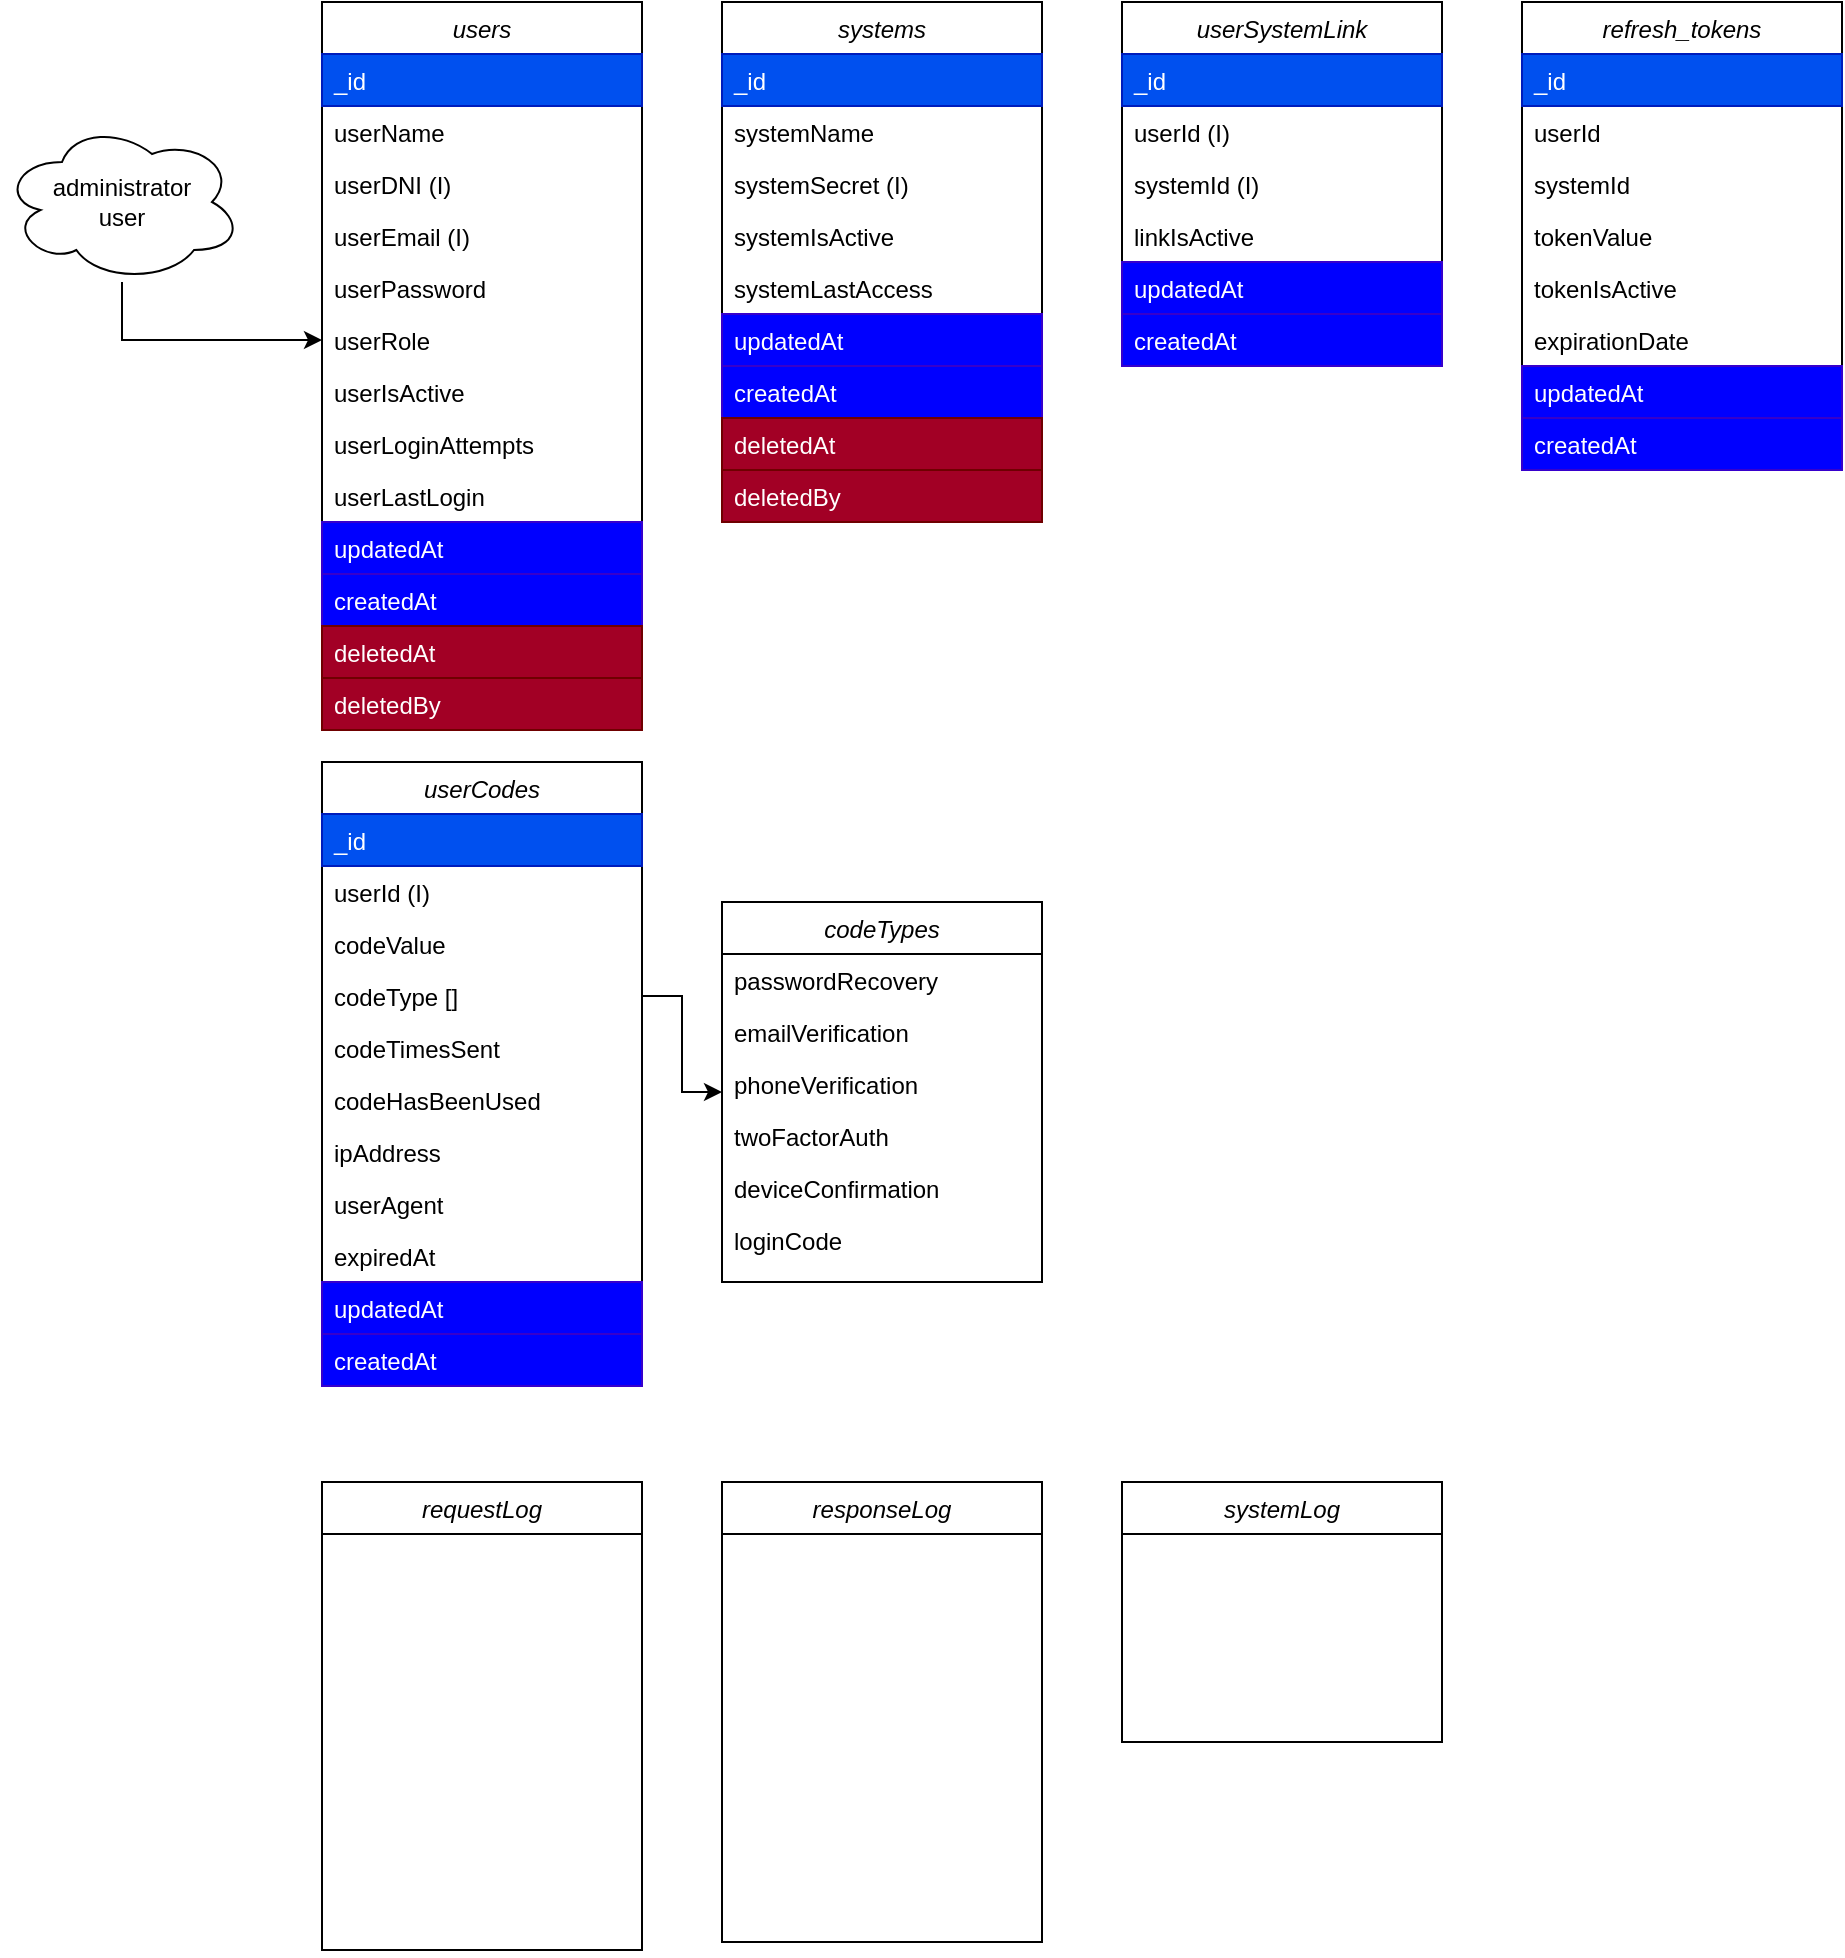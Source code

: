 <mxfile version="26.2.2">
  <diagram name="New_archi_middleware_mode" id="B5FEclumF_esDoF460Zh">
    <mxGraphModel dx="3321" dy="841" grid="1" gridSize="10" guides="1" tooltips="1" connect="1" arrows="1" fold="1" page="1" pageScale="1" pageWidth="827" pageHeight="1169" math="0" shadow="0">
      <root>
        <mxCell id="En01VGNGZU2KzL66Ub4Z-0" />
        <mxCell id="En01VGNGZU2KzL66Ub4Z-1" parent="En01VGNGZU2KzL66Ub4Z-0" />
        <mxCell id="En01VGNGZU2KzL66Ub4Z-108" value="users" style="swimlane;fontStyle=2;align=center;verticalAlign=top;childLayout=stackLayout;horizontal=1;startSize=26;horizontalStack=0;resizeParent=1;resizeLast=0;collapsible=1;marginBottom=0;rounded=0;shadow=0;strokeWidth=1;" parent="En01VGNGZU2KzL66Ub4Z-1" vertex="1">
          <mxGeometry x="-800" y="30" width="160" height="364" as="geometry">
            <mxRectangle x="230" y="140" width="160" height="26" as="alternateBounds" />
          </mxGeometry>
        </mxCell>
        <mxCell id="sSAQ55KJhjoKUr9IYTvO-11" value="_id" style="text;align=left;verticalAlign=top;spacingLeft=4;spacingRight=4;overflow=hidden;rotatable=0;points=[[0,0.5],[1,0.5]];portConstraint=eastwest;fillColor=#0050ef;fontColor=#ffffff;strokeColor=#001DBC;" parent="En01VGNGZU2KzL66Ub4Z-108" vertex="1">
          <mxGeometry y="26" width="160" height="26" as="geometry" />
        </mxCell>
        <mxCell id="En01VGNGZU2KzL66Ub4Z-110" value="userName" style="text;align=left;verticalAlign=top;spacingLeft=4;spacingRight=4;overflow=hidden;rotatable=0;points=[[0,0.5],[1,0.5]];portConstraint=eastwest;rounded=0;shadow=0;html=0;" parent="En01VGNGZU2KzL66Ub4Z-108" vertex="1">
          <mxGeometry y="52" width="160" height="26" as="geometry" />
        </mxCell>
        <mxCell id="En01VGNGZU2KzL66Ub4Z-111" value="userDNI (I)" style="text;align=left;verticalAlign=top;spacingLeft=4;spacingRight=4;overflow=hidden;rotatable=0;points=[[0,0.5],[1,0.5]];portConstraint=eastwest;rounded=0;shadow=0;html=0;" parent="En01VGNGZU2KzL66Ub4Z-108" vertex="1">
          <mxGeometry y="78" width="160" height="26" as="geometry" />
        </mxCell>
        <mxCell id="sSAQ55KJhjoKUr9IYTvO-130" value="userEmail (I)" style="text;align=left;verticalAlign=top;spacingLeft=4;spacingRight=4;overflow=hidden;rotatable=0;points=[[0,0.5],[1,0.5]];portConstraint=eastwest;rounded=0;shadow=0;html=0;" parent="En01VGNGZU2KzL66Ub4Z-108" vertex="1">
          <mxGeometry y="104" width="160" height="26" as="geometry" />
        </mxCell>
        <mxCell id="En01VGNGZU2KzL66Ub4Z-112" value="userPassword" style="text;align=left;verticalAlign=top;spacingLeft=4;spacingRight=4;overflow=hidden;rotatable=0;points=[[0,0.5],[1,0.5]];portConstraint=eastwest;rounded=0;shadow=0;html=0;" parent="En01VGNGZU2KzL66Ub4Z-108" vertex="1">
          <mxGeometry y="130" width="160" height="26" as="geometry" />
        </mxCell>
        <mxCell id="En01VGNGZU2KzL66Ub4Z-113" value="userRole" style="text;align=left;verticalAlign=top;spacingLeft=4;spacingRight=4;overflow=hidden;rotatable=0;points=[[0,0.5],[1,0.5]];portConstraint=eastwest;rounded=0;shadow=0;html=0;" parent="En01VGNGZU2KzL66Ub4Z-108" vertex="1">
          <mxGeometry y="156" width="160" height="26" as="geometry" />
        </mxCell>
        <mxCell id="En01VGNGZU2KzL66Ub4Z-114" value="userIsActive" style="text;align=left;verticalAlign=top;spacingLeft=4;spacingRight=4;overflow=hidden;rotatable=0;points=[[0,0.5],[1,0.5]];portConstraint=eastwest;rounded=0;shadow=0;html=0;" parent="En01VGNGZU2KzL66Ub4Z-108" vertex="1">
          <mxGeometry y="182" width="160" height="26" as="geometry" />
        </mxCell>
        <mxCell id="En01VGNGZU2KzL66Ub4Z-115" value="userLoginAttempts" style="text;align=left;verticalAlign=top;spacingLeft=4;spacingRight=4;overflow=hidden;rotatable=0;points=[[0,0.5],[1,0.5]];portConstraint=eastwest;rounded=0;shadow=0;html=0;" parent="En01VGNGZU2KzL66Ub4Z-108" vertex="1">
          <mxGeometry y="208" width="160" height="26" as="geometry" />
        </mxCell>
        <mxCell id="sSAQ55KJhjoKUr9IYTvO-96" value="userLastLogin" style="text;align=left;verticalAlign=top;spacingLeft=4;spacingRight=4;overflow=hidden;rotatable=0;points=[[0,0.5],[1,0.5]];portConstraint=eastwest;rounded=0;shadow=0;html=0;" parent="En01VGNGZU2KzL66Ub4Z-108" vertex="1">
          <mxGeometry y="234" width="160" height="26" as="geometry" />
        </mxCell>
        <mxCell id="En01VGNGZU2KzL66Ub4Z-116" value="updatedAt" style="text;align=left;verticalAlign=top;spacingLeft=4;spacingRight=4;overflow=hidden;rotatable=0;points=[[0,0.5],[1,0.5]];portConstraint=eastwest;fillColor=#0000FF;fontColor=#ffffff;strokeColor=#3700CC;" parent="En01VGNGZU2KzL66Ub4Z-108" vertex="1">
          <mxGeometry y="260" width="160" height="26" as="geometry" />
        </mxCell>
        <mxCell id="En01VGNGZU2KzL66Ub4Z-117" value="createdAt" style="text;align=left;verticalAlign=top;spacingLeft=4;spacingRight=4;overflow=hidden;rotatable=0;points=[[0,0.5],[1,0.5]];portConstraint=eastwest;fillColor=#0000FF;fontColor=#ffffff;strokeColor=#3700CC;" parent="En01VGNGZU2KzL66Ub4Z-108" vertex="1">
          <mxGeometry y="286" width="160" height="26" as="geometry" />
        </mxCell>
        <mxCell id="En01VGNGZU2KzL66Ub4Z-118" value="deletedAt" style="text;align=left;verticalAlign=top;spacingLeft=4;spacingRight=4;overflow=hidden;rotatable=0;points=[[0,0.5],[1,0.5]];portConstraint=eastwest;fillColor=#a20025;fontColor=#ffffff;strokeColor=#6F0000;" parent="En01VGNGZU2KzL66Ub4Z-108" vertex="1">
          <mxGeometry y="312" width="160" height="26" as="geometry" />
        </mxCell>
        <mxCell id="En01VGNGZU2KzL66Ub4Z-119" value="deletedBy" style="text;align=left;verticalAlign=top;spacingLeft=4;spacingRight=4;overflow=hidden;rotatable=0;points=[[0,0.5],[1,0.5]];portConstraint=eastwest;fillColor=#a20025;fontColor=#ffffff;strokeColor=#6F0000;" parent="En01VGNGZU2KzL66Ub4Z-108" vertex="1">
          <mxGeometry y="338" width="160" height="26" as="geometry" />
        </mxCell>
        <mxCell id="sSAQ55KJhjoKUr9IYTvO-64" value="requestLog" style="swimlane;fontStyle=2;align=center;verticalAlign=top;childLayout=stackLayout;horizontal=1;startSize=26;horizontalStack=0;resizeParent=1;resizeLast=0;collapsible=1;marginBottom=0;rounded=0;shadow=0;strokeWidth=1;" parent="En01VGNGZU2KzL66Ub4Z-1" vertex="1">
          <mxGeometry x="-800" y="770" width="160" height="234" as="geometry">
            <mxRectangle x="230" y="140" width="160" height="26" as="alternateBounds" />
          </mxGeometry>
        </mxCell>
        <mxCell id="sSAQ55KJhjoKUr9IYTvO-66" value="requestId" style="text;align=left;verticalAlign=top;spacingLeft=4;spacingRight=4;overflow=hidden;rotatable=0;points=[[0,0.5],[1,0.5]];portConstraint=eastwest;fillColor=none;fontColor=#ffffff;strokeColor=none;" parent="sSAQ55KJhjoKUr9IYTvO-64" vertex="1">
          <mxGeometry y="26" width="160" height="26" as="geometry" />
        </mxCell>
        <mxCell id="sSAQ55KJhjoKUr9IYTvO-67" value="timestamp" style="text;align=left;verticalAlign=top;spacingLeft=4;spacingRight=4;overflow=hidden;rotatable=0;points=[[0,0.5],[1,0.5]];portConstraint=eastwest;fillColor=none;fontColor=#ffffff;strokeColor=none;" parent="sSAQ55KJhjoKUr9IYTvO-64" vertex="1">
          <mxGeometry y="52" width="160" height="26" as="geometry" />
        </mxCell>
        <mxCell id="sSAQ55KJhjoKUr9IYTvO-68" value="token" style="text;align=left;verticalAlign=top;spacingLeft=4;spacingRight=4;overflow=hidden;rotatable=0;points=[[0,0.5],[1,0.5]];portConstraint=eastwest;fillColor=none;fontColor=#ffffff;strokeColor=none;" parent="sSAQ55KJhjoKUr9IYTvO-64" vertex="1">
          <mxGeometry y="78" width="160" height="26" as="geometry" />
        </mxCell>
        <mxCell id="sSAQ55KJhjoKUr9IYTvO-69" value="endpoint" style="text;align=left;verticalAlign=top;spacingLeft=4;spacingRight=4;overflow=hidden;rotatable=0;points=[[0,0.5],[1,0.5]];portConstraint=eastwest;fillColor=none;fontColor=#ffffff;strokeColor=none;" parent="sSAQ55KJhjoKUr9IYTvO-64" vertex="1">
          <mxGeometry y="104" width="160" height="26" as="geometry" />
        </mxCell>
        <mxCell id="sSAQ55KJhjoKUr9IYTvO-70" value="method" style="text;align=left;verticalAlign=top;spacingLeft=4;spacingRight=4;overflow=hidden;rotatable=0;points=[[0,0.5],[1,0.5]];portConstraint=eastwest;fillColor=none;fontColor=#ffffff;strokeColor=none;" parent="sSAQ55KJhjoKUr9IYTvO-64" vertex="1">
          <mxGeometry y="130" width="160" height="26" as="geometry" />
        </mxCell>
        <mxCell id="sSAQ55KJhjoKUr9IYTvO-71" value="headers" style="text;align=left;verticalAlign=top;spacingLeft=4;spacingRight=4;overflow=hidden;rotatable=0;points=[[0,0.5],[1,0.5]];portConstraint=eastwest;fillColor=none;fontColor=#ffffff;strokeColor=none;" parent="sSAQ55KJhjoKUr9IYTvO-64" vertex="1">
          <mxGeometry y="156" width="160" height="26" as="geometry" />
        </mxCell>
        <mxCell id="sSAQ55KJhjoKUr9IYTvO-72" value="queryParams" style="text;align=left;verticalAlign=top;spacingLeft=4;spacingRight=4;overflow=hidden;rotatable=0;points=[[0,0.5],[1,0.5]];portConstraint=eastwest;fillColor=none;fontColor=#ffffff;strokeColor=none;" parent="sSAQ55KJhjoKUr9IYTvO-64" vertex="1">
          <mxGeometry y="182" width="160" height="26" as="geometry" />
        </mxCell>
        <mxCell id="sSAQ55KJhjoKUr9IYTvO-73" value="body" style="text;align=left;verticalAlign=top;spacingLeft=4;spacingRight=4;overflow=hidden;rotatable=0;points=[[0,0.5],[1,0.5]];portConstraint=eastwest;fillColor=none;fontColor=#ffffff;strokeColor=none;" parent="sSAQ55KJhjoKUr9IYTvO-64" vertex="1">
          <mxGeometry y="208" width="160" height="26" as="geometry" />
        </mxCell>
        <mxCell id="sSAQ55KJhjoKUr9IYTvO-74" value="responseLog" style="swimlane;fontStyle=2;align=center;verticalAlign=top;childLayout=stackLayout;horizontal=1;startSize=26;horizontalStack=0;resizeParent=1;resizeLast=0;collapsible=1;marginBottom=0;rounded=0;shadow=0;strokeWidth=1;" parent="En01VGNGZU2KzL66Ub4Z-1" vertex="1">
          <mxGeometry x="-600" y="770" width="160" height="230" as="geometry">
            <mxRectangle x="230" y="140" width="160" height="26" as="alternateBounds" />
          </mxGeometry>
        </mxCell>
        <mxCell id="sSAQ55KJhjoKUr9IYTvO-76" value="requestId" style="text;align=left;verticalAlign=top;spacingLeft=4;spacingRight=4;overflow=hidden;rotatable=0;points=[[0,0.5],[1,0.5]];portConstraint=eastwest;fillColor=none;fontColor=#ffffff;strokeColor=none;" parent="sSAQ55KJhjoKUr9IYTvO-74" vertex="1">
          <mxGeometry y="26" width="160" height="26" as="geometry" />
        </mxCell>
        <mxCell id="sSAQ55KJhjoKUr9IYTvO-77" value="timestamp" style="text;align=left;verticalAlign=top;spacingLeft=4;spacingRight=4;overflow=hidden;rotatable=0;points=[[0,0.5],[1,0.5]];portConstraint=eastwest;fillColor=none;fontColor=#ffffff;strokeColor=none;" parent="sSAQ55KJhjoKUr9IYTvO-74" vertex="1">
          <mxGeometry y="52" width="160" height="26" as="geometry" />
        </mxCell>
        <mxCell id="sSAQ55KJhjoKUr9IYTvO-78" value="responseTime" style="text;align=left;verticalAlign=top;spacingLeft=4;spacingRight=4;overflow=hidden;rotatable=0;points=[[0,0.5],[1,0.5]];portConstraint=eastwest;fillColor=none;fontColor=#ffffff;strokeColor=none;" parent="sSAQ55KJhjoKUr9IYTvO-74" vertex="1">
          <mxGeometry y="78" width="160" height="26" as="geometry" />
        </mxCell>
        <mxCell id="sSAQ55KJhjoKUr9IYTvO-79" value="body" style="text;align=left;verticalAlign=top;spacingLeft=4;spacingRight=4;overflow=hidden;rotatable=0;points=[[0,0.5],[1,0.5]];portConstraint=eastwest;fillColor=none;fontColor=#ffffff;strokeColor=none;" parent="sSAQ55KJhjoKUr9IYTvO-74" vertex="1">
          <mxGeometry y="104" width="160" height="26" as="geometry" />
        </mxCell>
        <mxCell id="sSAQ55KJhjoKUr9IYTvO-80" value="statusCode" style="text;align=left;verticalAlign=top;spacingLeft=4;spacingRight=4;overflow=hidden;rotatable=0;points=[[0,0.5],[1,0.5]];portConstraint=eastwest;fillColor=none;fontColor=#ffffff;strokeColor=none;" parent="sSAQ55KJhjoKUr9IYTvO-74" vertex="1">
          <mxGeometry y="130" width="160" height="26" as="geometry" />
        </mxCell>
        <mxCell id="sSAQ55KJhjoKUr9IYTvO-81" value="errorCode" style="text;align=left;verticalAlign=top;spacingLeft=4;spacingRight=4;overflow=hidden;rotatable=0;points=[[0,0.5],[1,0.5]];portConstraint=eastwest;fillColor=none;fontColor=#ffffff;strokeColor=none;" parent="sSAQ55KJhjoKUr9IYTvO-74" vertex="1">
          <mxGeometry y="156" width="160" height="26" as="geometry" />
        </mxCell>
        <mxCell id="sSAQ55KJhjoKUr9IYTvO-82" value="message" style="text;align=left;verticalAlign=top;spacingLeft=4;spacingRight=4;overflow=hidden;rotatable=0;points=[[0,0.5],[1,0.5]];portConstraint=eastwest;fillColor=none;fontColor=#ffffff;strokeColor=none;" parent="sSAQ55KJhjoKUr9IYTvO-74" vertex="1">
          <mxGeometry y="182" width="160" height="26" as="geometry" />
        </mxCell>
        <mxCell id="sSAQ55KJhjoKUr9IYTvO-83" value="systemLog" style="swimlane;fontStyle=2;align=center;verticalAlign=top;childLayout=stackLayout;horizontal=1;startSize=26;horizontalStack=0;resizeParent=1;resizeLast=0;collapsible=1;marginBottom=0;rounded=0;shadow=0;strokeWidth=1;" parent="En01VGNGZU2KzL66Ub4Z-1" vertex="1">
          <mxGeometry x="-400" y="770" width="160" height="130" as="geometry">
            <mxRectangle x="230" y="140" width="160" height="26" as="alternateBounds" />
          </mxGeometry>
        </mxCell>
        <mxCell id="sSAQ55KJhjoKUr9IYTvO-85" value="timestamp" style="text;align=left;verticalAlign=top;spacingLeft=4;spacingRight=4;overflow=hidden;rotatable=0;points=[[0,0.5],[1,0.5]];portConstraint=eastwest;fillColor=none;fontColor=#ffffff;strokeColor=none;" parent="sSAQ55KJhjoKUr9IYTvO-83" vertex="1">
          <mxGeometry y="26" width="160" height="26" as="geometry" />
        </mxCell>
        <mxCell id="sSAQ55KJhjoKUr9IYTvO-86" value="errorCode" style="text;align=left;verticalAlign=top;spacingLeft=4;spacingRight=4;overflow=hidden;rotatable=0;points=[[0,0.5],[1,0.5]];portConstraint=eastwest;fillColor=none;fontColor=#ffffff;strokeColor=none;" parent="sSAQ55KJhjoKUr9IYTvO-83" vertex="1">
          <mxGeometry y="52" width="160" height="26" as="geometry" />
        </mxCell>
        <mxCell id="sSAQ55KJhjoKUr9IYTvO-87" value="message" style="text;align=left;verticalAlign=top;spacingLeft=4;spacingRight=4;overflow=hidden;rotatable=0;points=[[0,0.5],[1,0.5]];portConstraint=eastwest;fillColor=none;fontColor=#ffffff;strokeColor=none;" parent="sSAQ55KJhjoKUr9IYTvO-83" vertex="1">
          <mxGeometry y="78" width="160" height="26" as="geometry" />
        </mxCell>
        <mxCell id="sSAQ55KJhjoKUr9IYTvO-88" value="severityLevel" style="text;align=left;verticalAlign=top;spacingLeft=4;spacingRight=4;overflow=hidden;rotatable=0;points=[[0,0.5],[1,0.5]];portConstraint=eastwest;fillColor=none;fontColor=#ffffff;strokeColor=none;" parent="sSAQ55KJhjoKUr9IYTvO-83" vertex="1">
          <mxGeometry y="104" width="160" height="26" as="geometry" />
        </mxCell>
        <mxCell id="sSAQ55KJhjoKUr9IYTvO-101" value="refresh_tokens" style="swimlane;fontStyle=2;align=center;verticalAlign=top;childLayout=stackLayout;horizontal=1;startSize=26;horizontalStack=0;resizeParent=1;resizeLast=0;collapsible=1;marginBottom=0;rounded=0;shadow=0;strokeWidth=1;" parent="En01VGNGZU2KzL66Ub4Z-1" vertex="1">
          <mxGeometry x="-200" y="30" width="160" height="234" as="geometry">
            <mxRectangle x="230" y="140" width="160" height="26" as="alternateBounds" />
          </mxGeometry>
        </mxCell>
        <mxCell id="sSAQ55KJhjoKUr9IYTvO-102" value="_id" style="text;align=left;verticalAlign=top;spacingLeft=4;spacingRight=4;overflow=hidden;rotatable=0;points=[[0,0.5],[1,0.5]];portConstraint=eastwest;fillColor=#0050ef;fontColor=#ffffff;strokeColor=#001DBC;" parent="sSAQ55KJhjoKUr9IYTvO-101" vertex="1">
          <mxGeometry y="26" width="160" height="26" as="geometry" />
        </mxCell>
        <mxCell id="sSAQ55KJhjoKUr9IYTvO-158" value="userId" style="text;align=left;verticalAlign=top;spacingLeft=4;spacingRight=4;overflow=hidden;rotatable=0;points=[[0,0.5],[1,0.5]];portConstraint=eastwest;rounded=0;shadow=0;html=0;" parent="sSAQ55KJhjoKUr9IYTvO-101" vertex="1">
          <mxGeometry y="52" width="160" height="26" as="geometry" />
        </mxCell>
        <mxCell id="sSAQ55KJhjoKUr9IYTvO-159" value="systemId" style="text;align=left;verticalAlign=top;spacingLeft=4;spacingRight=4;overflow=hidden;rotatable=0;points=[[0,0.5],[1,0.5]];portConstraint=eastwest;rounded=0;shadow=0;html=0;" parent="sSAQ55KJhjoKUr9IYTvO-101" vertex="1">
          <mxGeometry y="78" width="160" height="26" as="geometry" />
        </mxCell>
        <mxCell id="sSAQ55KJhjoKUr9IYTvO-114" value="tokenValue" style="text;align=left;verticalAlign=top;spacingLeft=4;spacingRight=4;overflow=hidden;rotatable=0;points=[[0,0.5],[1,0.5]];portConstraint=eastwest;rounded=0;shadow=0;html=0;" parent="sSAQ55KJhjoKUr9IYTvO-101" vertex="1">
          <mxGeometry y="104" width="160" height="26" as="geometry" />
        </mxCell>
        <mxCell id="sSAQ55KJhjoKUr9IYTvO-156" value="tokenIsActive" style="text;align=left;verticalAlign=top;spacingLeft=4;spacingRight=4;overflow=hidden;rotatable=0;points=[[0,0.5],[1,0.5]];portConstraint=eastwest;rounded=0;shadow=0;html=0;" parent="sSAQ55KJhjoKUr9IYTvO-101" vertex="1">
          <mxGeometry y="130" width="160" height="26" as="geometry" />
        </mxCell>
        <mxCell id="sSAQ55KJhjoKUr9IYTvO-115" value="expirationDate" style="text;align=left;verticalAlign=top;spacingLeft=4;spacingRight=4;overflow=hidden;rotatable=0;points=[[0,0.5],[1,0.5]];portConstraint=eastwest;rounded=0;shadow=0;html=0;" parent="sSAQ55KJhjoKUr9IYTvO-101" vertex="1">
          <mxGeometry y="156" width="160" height="26" as="geometry" />
        </mxCell>
        <mxCell id="sSAQ55KJhjoKUr9IYTvO-110" value="updatedAt" style="text;align=left;verticalAlign=top;spacingLeft=4;spacingRight=4;overflow=hidden;rotatable=0;points=[[0,0.5],[1,0.5]];portConstraint=eastwest;fillColor=#0000FF;fontColor=#ffffff;strokeColor=#3700CC;" parent="sSAQ55KJhjoKUr9IYTvO-101" vertex="1">
          <mxGeometry y="182" width="160" height="26" as="geometry" />
        </mxCell>
        <mxCell id="sSAQ55KJhjoKUr9IYTvO-111" value="createdAt" style="text;align=left;verticalAlign=top;spacingLeft=4;spacingRight=4;overflow=hidden;rotatable=0;points=[[0,0.5],[1,0.5]];portConstraint=eastwest;fillColor=#0000FF;fontColor=#ffffff;strokeColor=#3700CC;" parent="sSAQ55KJhjoKUr9IYTvO-101" vertex="1">
          <mxGeometry y="208" width="160" height="26" as="geometry" />
        </mxCell>
        <mxCell id="sSAQ55KJhjoKUr9IYTvO-116" value="systems" style="swimlane;fontStyle=2;align=center;verticalAlign=top;childLayout=stackLayout;horizontal=1;startSize=26;horizontalStack=0;resizeParent=1;resizeLast=0;collapsible=1;marginBottom=0;rounded=0;shadow=0;strokeWidth=1;" parent="En01VGNGZU2KzL66Ub4Z-1" vertex="1">
          <mxGeometry x="-600" y="30" width="160" height="260" as="geometry">
            <mxRectangle x="230" y="140" width="160" height="26" as="alternateBounds" />
          </mxGeometry>
        </mxCell>
        <mxCell id="sSAQ55KJhjoKUr9IYTvO-117" value="_id" style="text;align=left;verticalAlign=top;spacingLeft=4;spacingRight=4;overflow=hidden;rotatable=0;points=[[0,0.5],[1,0.5]];portConstraint=eastwest;fillColor=#0050ef;fontColor=#ffffff;strokeColor=#001DBC;" parent="sSAQ55KJhjoKUr9IYTvO-116" vertex="1">
          <mxGeometry y="26" width="160" height="26" as="geometry" />
        </mxCell>
        <mxCell id="sSAQ55KJhjoKUr9IYTvO-118" value="systemName" style="text;align=left;verticalAlign=top;spacingLeft=4;spacingRight=4;overflow=hidden;rotatable=0;points=[[0,0.5],[1,0.5]];portConstraint=eastwest;rounded=0;shadow=0;html=0;" parent="sSAQ55KJhjoKUr9IYTvO-116" vertex="1">
          <mxGeometry y="52" width="160" height="26" as="geometry" />
        </mxCell>
        <mxCell id="sSAQ55KJhjoKUr9IYTvO-157" value="systemSecret (I)" style="text;align=left;verticalAlign=top;spacingLeft=4;spacingRight=4;overflow=hidden;rotatable=0;points=[[0,0.5],[1,0.5]];portConstraint=eastwest;rounded=0;shadow=0;html=0;" parent="sSAQ55KJhjoKUr9IYTvO-116" vertex="1">
          <mxGeometry y="78" width="160" height="26" as="geometry" />
        </mxCell>
        <mxCell id="sSAQ55KJhjoKUr9IYTvO-131" value="systemIsActive" style="text;align=left;verticalAlign=top;spacingLeft=4;spacingRight=4;overflow=hidden;rotatable=0;points=[[0,0.5],[1,0.5]];portConstraint=eastwest;rounded=0;shadow=0;html=0;" parent="sSAQ55KJhjoKUr9IYTvO-116" vertex="1">
          <mxGeometry y="104" width="160" height="26" as="geometry" />
        </mxCell>
        <mxCell id="sSAQ55KJhjoKUr9IYTvO-129" value="systemLastAccess" style="text;align=left;verticalAlign=top;spacingLeft=4;spacingRight=4;overflow=hidden;rotatable=0;points=[[0,0.5],[1,0.5]];portConstraint=eastwest;rounded=0;shadow=0;html=0;" parent="sSAQ55KJhjoKUr9IYTvO-116" vertex="1">
          <mxGeometry y="130" width="160" height="26" as="geometry" />
        </mxCell>
        <mxCell id="sSAQ55KJhjoKUr9IYTvO-125" value="updatedAt" style="text;align=left;verticalAlign=top;spacingLeft=4;spacingRight=4;overflow=hidden;rotatable=0;points=[[0,0.5],[1,0.5]];portConstraint=eastwest;fillColor=#0000FF;fontColor=#ffffff;strokeColor=#3700CC;" parent="sSAQ55KJhjoKUr9IYTvO-116" vertex="1">
          <mxGeometry y="156" width="160" height="26" as="geometry" />
        </mxCell>
        <mxCell id="sSAQ55KJhjoKUr9IYTvO-126" value="createdAt" style="text;align=left;verticalAlign=top;spacingLeft=4;spacingRight=4;overflow=hidden;rotatable=0;points=[[0,0.5],[1,0.5]];portConstraint=eastwest;fillColor=#0000FF;fontColor=#ffffff;strokeColor=#3700CC;" parent="sSAQ55KJhjoKUr9IYTvO-116" vertex="1">
          <mxGeometry y="182" width="160" height="26" as="geometry" />
        </mxCell>
        <mxCell id="sSAQ55KJhjoKUr9IYTvO-127" value="deletedAt" style="text;align=left;verticalAlign=top;spacingLeft=4;spacingRight=4;overflow=hidden;rotatable=0;points=[[0,0.5],[1,0.5]];portConstraint=eastwest;fillColor=#a20025;fontColor=#ffffff;strokeColor=#6F0000;" parent="sSAQ55KJhjoKUr9IYTvO-116" vertex="1">
          <mxGeometry y="208" width="160" height="26" as="geometry" />
        </mxCell>
        <mxCell id="sSAQ55KJhjoKUr9IYTvO-128" value="deletedBy" style="text;align=left;verticalAlign=top;spacingLeft=4;spacingRight=4;overflow=hidden;rotatable=0;points=[[0,0.5],[1,0.5]];portConstraint=eastwest;fillColor=#a20025;fontColor=#ffffff;strokeColor=#6F0000;" parent="sSAQ55KJhjoKUr9IYTvO-116" vertex="1">
          <mxGeometry y="234" width="160" height="26" as="geometry" />
        </mxCell>
        <mxCell id="sSAQ55KJhjoKUr9IYTvO-132" value="userSystemLink" style="swimlane;fontStyle=2;align=center;verticalAlign=top;childLayout=stackLayout;horizontal=1;startSize=26;horizontalStack=0;resizeParent=1;resizeLast=0;collapsible=1;marginBottom=0;rounded=0;shadow=0;strokeWidth=1;" parent="En01VGNGZU2KzL66Ub4Z-1" vertex="1">
          <mxGeometry x="-400" y="30" width="160" height="182" as="geometry">
            <mxRectangle x="230" y="140" width="160" height="26" as="alternateBounds" />
          </mxGeometry>
        </mxCell>
        <mxCell id="sSAQ55KJhjoKUr9IYTvO-133" value="_id" style="text;align=left;verticalAlign=top;spacingLeft=4;spacingRight=4;overflow=hidden;rotatable=0;points=[[0,0.5],[1,0.5]];portConstraint=eastwest;fillColor=#0050ef;fontColor=#ffffff;strokeColor=#001DBC;" parent="sSAQ55KJhjoKUr9IYTvO-132" vertex="1">
          <mxGeometry y="26" width="160" height="26" as="geometry" />
        </mxCell>
        <mxCell id="sSAQ55KJhjoKUr9IYTvO-141" value="userId (I)" style="text;align=left;verticalAlign=top;spacingLeft=4;spacingRight=4;overflow=hidden;rotatable=0;points=[[0,0.5],[1,0.5]];portConstraint=eastwest;rounded=0;shadow=0;html=0;" parent="sSAQ55KJhjoKUr9IYTvO-132" vertex="1">
          <mxGeometry y="52" width="160" height="26" as="geometry" />
        </mxCell>
        <mxCell id="sSAQ55KJhjoKUr9IYTvO-134" value="systemId (I)" style="text;align=left;verticalAlign=top;spacingLeft=4;spacingRight=4;overflow=hidden;rotatable=0;points=[[0,0.5],[1,0.5]];portConstraint=eastwest;rounded=0;shadow=0;html=0;" parent="sSAQ55KJhjoKUr9IYTvO-132" vertex="1">
          <mxGeometry y="78" width="160" height="26" as="geometry" />
        </mxCell>
        <mxCell id="sSAQ55KJhjoKUr9IYTvO-160" value="linkIsActive" style="text;align=left;verticalAlign=top;spacingLeft=4;spacingRight=4;overflow=hidden;rotatable=0;points=[[0,0.5],[1,0.5]];portConstraint=eastwest;rounded=0;shadow=0;html=0;" parent="sSAQ55KJhjoKUr9IYTvO-132" vertex="1">
          <mxGeometry y="104" width="160" height="26" as="geometry" />
        </mxCell>
        <mxCell id="sSAQ55KJhjoKUr9IYTvO-137" value="updatedAt" style="text;align=left;verticalAlign=top;spacingLeft=4;spacingRight=4;overflow=hidden;rotatable=0;points=[[0,0.5],[1,0.5]];portConstraint=eastwest;fillColor=#0000FF;fontColor=#ffffff;strokeColor=#3700CC;" parent="sSAQ55KJhjoKUr9IYTvO-132" vertex="1">
          <mxGeometry y="130" width="160" height="26" as="geometry" />
        </mxCell>
        <mxCell id="sSAQ55KJhjoKUr9IYTvO-138" value="createdAt" style="text;align=left;verticalAlign=top;spacingLeft=4;spacingRight=4;overflow=hidden;rotatable=0;points=[[0,0.5],[1,0.5]];portConstraint=eastwest;fillColor=#0000FF;fontColor=#ffffff;strokeColor=#3700CC;" parent="sSAQ55KJhjoKUr9IYTvO-132" vertex="1">
          <mxGeometry y="156" width="160" height="26" as="geometry" />
        </mxCell>
        <mxCell id="sSAQ55KJhjoKUr9IYTvO-162" value="userCodes" style="swimlane;fontStyle=2;align=center;verticalAlign=top;childLayout=stackLayout;horizontal=1;startSize=26;horizontalStack=0;resizeParent=1;resizeLast=0;collapsible=1;marginBottom=0;rounded=0;shadow=0;strokeWidth=1;" parent="En01VGNGZU2KzL66Ub4Z-1" vertex="1">
          <mxGeometry x="-800" y="410" width="160" height="312" as="geometry">
            <mxRectangle x="230" y="140" width="160" height="26" as="alternateBounds" />
          </mxGeometry>
        </mxCell>
        <mxCell id="sSAQ55KJhjoKUr9IYTvO-163" value="_id" style="text;align=left;verticalAlign=top;spacingLeft=4;spacingRight=4;overflow=hidden;rotatable=0;points=[[0,0.5],[1,0.5]];portConstraint=eastwest;fillColor=#0050ef;fontColor=#ffffff;strokeColor=#001DBC;" parent="sSAQ55KJhjoKUr9IYTvO-162" vertex="1">
          <mxGeometry y="26" width="160" height="26" as="geometry" />
        </mxCell>
        <mxCell id="sSAQ55KJhjoKUr9IYTvO-164" value="userId (I)" style="text;align=left;verticalAlign=top;spacingLeft=4;spacingRight=4;overflow=hidden;rotatable=0;points=[[0,0.5],[1,0.5]];portConstraint=eastwest;rounded=0;shadow=0;html=0;" parent="sSAQ55KJhjoKUr9IYTvO-162" vertex="1">
          <mxGeometry y="52" width="160" height="26" as="geometry" />
        </mxCell>
        <mxCell id="sSAQ55KJhjoKUr9IYTvO-165" value="codeValue" style="text;align=left;verticalAlign=top;spacingLeft=4;spacingRight=4;overflow=hidden;rotatable=0;points=[[0,0.5],[1,0.5]];portConstraint=eastwest;rounded=0;shadow=0;html=0;" parent="sSAQ55KJhjoKUr9IYTvO-162" vertex="1">
          <mxGeometry y="78" width="160" height="26" as="geometry" />
        </mxCell>
        <mxCell id="I4XrFCVR_k1-dVzwWEIC-1" value="codeType []" style="text;align=left;verticalAlign=top;spacingLeft=4;spacingRight=4;overflow=hidden;rotatable=0;points=[[0,0.5],[1,0.5]];portConstraint=eastwest;rounded=0;shadow=0;html=0;" vertex="1" parent="sSAQ55KJhjoKUr9IYTvO-162">
          <mxGeometry y="104" width="160" height="26" as="geometry" />
        </mxCell>
        <mxCell id="I4XrFCVR_k1-dVzwWEIC-0" value="codeTimesSent" style="text;align=left;verticalAlign=top;spacingLeft=4;spacingRight=4;overflow=hidden;rotatable=0;points=[[0,0.5],[1,0.5]];portConstraint=eastwest;rounded=0;shadow=0;html=0;" vertex="1" parent="sSAQ55KJhjoKUr9IYTvO-162">
          <mxGeometry y="130" width="160" height="26" as="geometry" />
        </mxCell>
        <mxCell id="sSAQ55KJhjoKUr9IYTvO-171" value="codeHasBeenUsed" style="text;align=left;verticalAlign=top;spacingLeft=4;spacingRight=4;overflow=hidden;rotatable=0;points=[[0,0.5],[1,0.5]];portConstraint=eastwest;rounded=0;shadow=0;html=0;" parent="sSAQ55KJhjoKUr9IYTvO-162" vertex="1">
          <mxGeometry y="156" width="160" height="26" as="geometry" />
        </mxCell>
        <mxCell id="I4XrFCVR_k1-dVzwWEIC-2" value="ipAddress" style="text;align=left;verticalAlign=top;spacingLeft=4;spacingRight=4;overflow=hidden;rotatable=0;points=[[0,0.5],[1,0.5]];portConstraint=eastwest;rounded=0;shadow=0;html=0;" vertex="1" parent="sSAQ55KJhjoKUr9IYTvO-162">
          <mxGeometry y="182" width="160" height="26" as="geometry" />
        </mxCell>
        <mxCell id="I4XrFCVR_k1-dVzwWEIC-3" value="userAgent" style="text;align=left;verticalAlign=top;spacingLeft=4;spacingRight=4;overflow=hidden;rotatable=0;points=[[0,0.5],[1,0.5]];portConstraint=eastwest;rounded=0;shadow=0;html=0;" vertex="1" parent="sSAQ55KJhjoKUr9IYTvO-162">
          <mxGeometry y="208" width="160" height="26" as="geometry" />
        </mxCell>
        <mxCell id="sSAQ55KJhjoKUr9IYTvO-166" value="expiredAt" style="text;align=left;verticalAlign=top;spacingLeft=4;spacingRight=4;overflow=hidden;rotatable=0;points=[[0,0.5],[1,0.5]];portConstraint=eastwest;rounded=0;shadow=0;html=0;" parent="sSAQ55KJhjoKUr9IYTvO-162" vertex="1">
          <mxGeometry y="234" width="160" height="26" as="geometry" />
        </mxCell>
        <mxCell id="sSAQ55KJhjoKUr9IYTvO-167" value="updatedAt" style="text;align=left;verticalAlign=top;spacingLeft=4;spacingRight=4;overflow=hidden;rotatable=0;points=[[0,0.5],[1,0.5]];portConstraint=eastwest;fillColor=#0000FF;fontColor=#ffffff;strokeColor=#3700CC;" parent="sSAQ55KJhjoKUr9IYTvO-162" vertex="1">
          <mxGeometry y="260" width="160" height="26" as="geometry" />
        </mxCell>
        <mxCell id="sSAQ55KJhjoKUr9IYTvO-168" value="createdAt" style="text;align=left;verticalAlign=top;spacingLeft=4;spacingRight=4;overflow=hidden;rotatable=0;points=[[0,0.5],[1,0.5]];portConstraint=eastwest;fillColor=#0000FF;fontColor=#ffffff;strokeColor=#3700CC;" parent="sSAQ55KJhjoKUr9IYTvO-162" vertex="1">
          <mxGeometry y="286" width="160" height="26" as="geometry" />
        </mxCell>
        <mxCell id="tRdejB9gCFolBq1GVfJA-1" style="edgeStyle=orthogonalEdgeStyle;rounded=0;orthogonalLoop=1;jettySize=auto;html=1;" parent="En01VGNGZU2KzL66Ub4Z-1" source="tRdejB9gCFolBq1GVfJA-0" target="En01VGNGZU2KzL66Ub4Z-113" edge="1">
          <mxGeometry relative="1" as="geometry" />
        </mxCell>
        <mxCell id="tRdejB9gCFolBq1GVfJA-0" value="administrator&lt;div&gt;user&lt;/div&gt;" style="ellipse;shape=cloud;whiteSpace=wrap;html=1;" parent="En01VGNGZU2KzL66Ub4Z-1" vertex="1">
          <mxGeometry x="-960" y="90" width="120" height="80" as="geometry" />
        </mxCell>
        <mxCell id="I4XrFCVR_k1-dVzwWEIC-4" value="codeTypes" style="swimlane;fontStyle=2;align=center;verticalAlign=top;childLayout=stackLayout;horizontal=1;startSize=26;horizontalStack=0;resizeParent=1;resizeLast=0;collapsible=1;marginBottom=0;rounded=0;shadow=0;strokeWidth=1;" vertex="1" parent="En01VGNGZU2KzL66Ub4Z-1">
          <mxGeometry x="-600" y="480" width="160" height="190" as="geometry">
            <mxRectangle x="230" y="140" width="160" height="26" as="alternateBounds" />
          </mxGeometry>
        </mxCell>
        <mxCell id="I4XrFCVR_k1-dVzwWEIC-7" value="passwordRecovery" style="text;align=left;verticalAlign=top;spacingLeft=4;spacingRight=4;overflow=hidden;rotatable=0;points=[[0,0.5],[1,0.5]];portConstraint=eastwest;rounded=0;shadow=0;html=0;" vertex="1" parent="I4XrFCVR_k1-dVzwWEIC-4">
          <mxGeometry y="26" width="160" height="26" as="geometry" />
        </mxCell>
        <mxCell id="I4XrFCVR_k1-dVzwWEIC-8" value="emailVerification" style="text;align=left;verticalAlign=top;spacingLeft=4;spacingRight=4;overflow=hidden;rotatable=0;points=[[0,0.5],[1,0.5]];portConstraint=eastwest;rounded=0;shadow=0;html=0;" vertex="1" parent="I4XrFCVR_k1-dVzwWEIC-4">
          <mxGeometry y="52" width="160" height="26" as="geometry" />
        </mxCell>
        <mxCell id="I4XrFCVR_k1-dVzwWEIC-9" value="phoneVerification" style="text;align=left;verticalAlign=top;spacingLeft=4;spacingRight=4;overflow=hidden;rotatable=0;points=[[0,0.5],[1,0.5]];portConstraint=eastwest;rounded=0;shadow=0;html=0;" vertex="1" parent="I4XrFCVR_k1-dVzwWEIC-4">
          <mxGeometry y="78" width="160" height="26" as="geometry" />
        </mxCell>
        <mxCell id="I4XrFCVR_k1-dVzwWEIC-10" value="twoFactorAuth" style="text;align=left;verticalAlign=top;spacingLeft=4;spacingRight=4;overflow=hidden;rotatable=0;points=[[0,0.5],[1,0.5]];portConstraint=eastwest;rounded=0;shadow=0;html=0;" vertex="1" parent="I4XrFCVR_k1-dVzwWEIC-4">
          <mxGeometry y="104" width="160" height="26" as="geometry" />
        </mxCell>
        <mxCell id="I4XrFCVR_k1-dVzwWEIC-11" value="deviceConfirmation" style="text;align=left;verticalAlign=top;spacingLeft=4;spacingRight=4;overflow=hidden;rotatable=0;points=[[0,0.5],[1,0.5]];portConstraint=eastwest;rounded=0;shadow=0;html=0;" vertex="1" parent="I4XrFCVR_k1-dVzwWEIC-4">
          <mxGeometry y="130" width="160" height="26" as="geometry" />
        </mxCell>
        <mxCell id="I4XrFCVR_k1-dVzwWEIC-12" value="loginCode" style="text;align=left;verticalAlign=top;spacingLeft=4;spacingRight=4;overflow=hidden;rotatable=0;points=[[0,0.5],[1,0.5]];portConstraint=eastwest;rounded=0;shadow=0;html=0;" vertex="1" parent="I4XrFCVR_k1-dVzwWEIC-4">
          <mxGeometry y="156" width="160" height="26" as="geometry" />
        </mxCell>
        <mxCell id="I4XrFCVR_k1-dVzwWEIC-18" style="edgeStyle=orthogonalEdgeStyle;rounded=0;orthogonalLoop=1;jettySize=auto;html=1;" edge="1" parent="En01VGNGZU2KzL66Ub4Z-1" source="I4XrFCVR_k1-dVzwWEIC-1" target="I4XrFCVR_k1-dVzwWEIC-4">
          <mxGeometry relative="1" as="geometry" />
        </mxCell>
      </root>
    </mxGraphModel>
  </diagram>
</mxfile>
